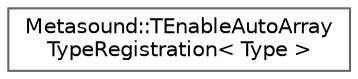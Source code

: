 digraph "Graphical Class Hierarchy"
{
 // INTERACTIVE_SVG=YES
 // LATEX_PDF_SIZE
  bgcolor="transparent";
  edge [fontname=Helvetica,fontsize=10,labelfontname=Helvetica,labelfontsize=10];
  node [fontname=Helvetica,fontsize=10,shape=box,height=0.2,width=0.4];
  rankdir="LR";
  Node0 [id="Node000000",label="Metasound::TEnableAutoArray\lTypeRegistration\< Type \>",height=0.2,width=0.4,color="grey40", fillcolor="white", style="filled",URL="$d2/dcf/structMetasound_1_1TEnableAutoArrayTypeRegistration.html",tooltip="Enables or disables automatic registration of array types given a MetaSound data type."];
}
